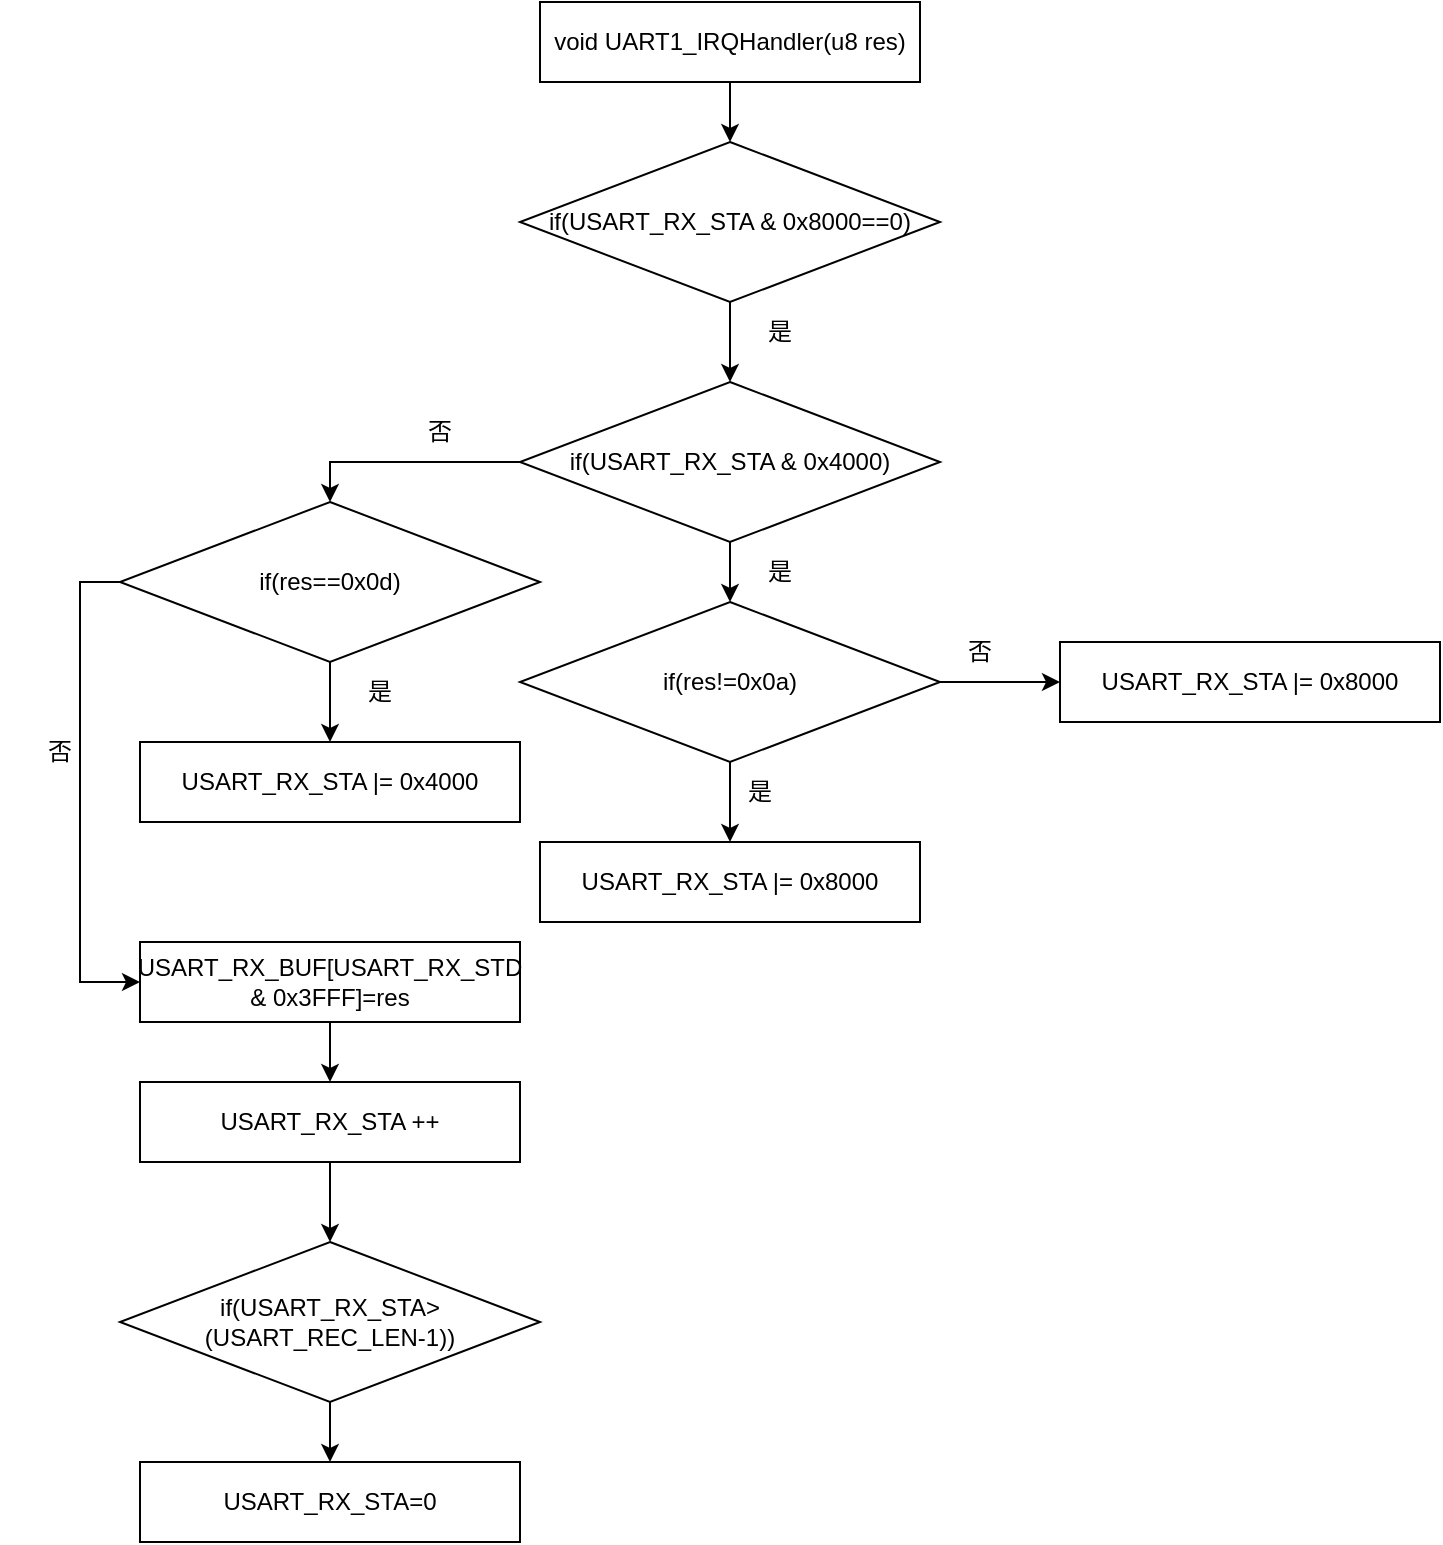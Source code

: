 <mxfile version="19.0.3" type="device"><diagram id="C5RBs43oDa-KdzZeNtuy" name="Page-1"><mxGraphModel dx="865" dy="534" grid="1" gridSize="10" guides="1" tooltips="1" connect="1" arrows="1" fold="1" page="1" pageScale="1" pageWidth="827" pageHeight="1169" math="0" shadow="0"><root><mxCell id="WIyWlLk6GJQsqaUBKTNV-0"/><mxCell id="WIyWlLk6GJQsqaUBKTNV-1" parent="WIyWlLk6GJQsqaUBKTNV-0"/><mxCell id="qKaif2DY0dkl2da539rd-13" style="edgeStyle=orthogonalEdgeStyle;rounded=0;orthogonalLoop=1;jettySize=auto;html=1;exitX=0.5;exitY=1;exitDx=0;exitDy=0;entryX=0.5;entryY=0;entryDx=0;entryDy=0;" edge="1" parent="WIyWlLk6GJQsqaUBKTNV-1" source="qKaif2DY0dkl2da539rd-0" target="qKaif2DY0dkl2da539rd-2"><mxGeometry relative="1" as="geometry"/></mxCell><mxCell id="qKaif2DY0dkl2da539rd-0" value="void UART1_IRQHandler(u8 res)" style="rounded=0;whiteSpace=wrap;html=1;" vertex="1" parent="WIyWlLk6GJQsqaUBKTNV-1"><mxGeometry x="280" y="10" width="190" height="40" as="geometry"/></mxCell><mxCell id="qKaif2DY0dkl2da539rd-14" style="edgeStyle=orthogonalEdgeStyle;rounded=0;orthogonalLoop=1;jettySize=auto;html=1;exitX=0.5;exitY=1;exitDx=0;exitDy=0;entryX=0.5;entryY=0;entryDx=0;entryDy=0;" edge="1" parent="WIyWlLk6GJQsqaUBKTNV-1" source="qKaif2DY0dkl2da539rd-2" target="qKaif2DY0dkl2da539rd-3"><mxGeometry relative="1" as="geometry"/></mxCell><mxCell id="qKaif2DY0dkl2da539rd-2" value="if(USART_RX_STA &amp;amp; 0x8000==0)" style="rhombus;whiteSpace=wrap;html=1;" vertex="1" parent="WIyWlLk6GJQsqaUBKTNV-1"><mxGeometry x="270" y="80" width="210" height="80" as="geometry"/></mxCell><mxCell id="qKaif2DY0dkl2da539rd-16" style="edgeStyle=orthogonalEdgeStyle;rounded=0;orthogonalLoop=1;jettySize=auto;html=1;exitX=0.5;exitY=1;exitDx=0;exitDy=0;entryX=0.5;entryY=0;entryDx=0;entryDy=0;" edge="1" parent="WIyWlLk6GJQsqaUBKTNV-1" source="qKaif2DY0dkl2da539rd-3" target="qKaif2DY0dkl2da539rd-4"><mxGeometry relative="1" as="geometry"/></mxCell><mxCell id="qKaif2DY0dkl2da539rd-20" style="edgeStyle=orthogonalEdgeStyle;rounded=0;orthogonalLoop=1;jettySize=auto;html=1;exitX=0;exitY=0.5;exitDx=0;exitDy=0;entryX=0.5;entryY=0;entryDx=0;entryDy=0;" edge="1" parent="WIyWlLk6GJQsqaUBKTNV-1" source="qKaif2DY0dkl2da539rd-3" target="qKaif2DY0dkl2da539rd-5"><mxGeometry relative="1" as="geometry"><Array as="points"><mxPoint x="175" y="240"/></Array></mxGeometry></mxCell><mxCell id="qKaif2DY0dkl2da539rd-3" value="if(USART_RX_STA &amp;amp; 0x4000)" style="rhombus;whiteSpace=wrap;html=1;" vertex="1" parent="WIyWlLk6GJQsqaUBKTNV-1"><mxGeometry x="270" y="200" width="210" height="80" as="geometry"/></mxCell><mxCell id="qKaif2DY0dkl2da539rd-18" style="edgeStyle=orthogonalEdgeStyle;rounded=0;orthogonalLoop=1;jettySize=auto;html=1;exitX=1;exitY=0.5;exitDx=0;exitDy=0;entryX=0;entryY=0.5;entryDx=0;entryDy=0;" edge="1" parent="WIyWlLk6GJQsqaUBKTNV-1" source="qKaif2DY0dkl2da539rd-4" target="qKaif2DY0dkl2da539rd-8"><mxGeometry relative="1" as="geometry"/></mxCell><mxCell id="qKaif2DY0dkl2da539rd-25" style="edgeStyle=orthogonalEdgeStyle;rounded=0;orthogonalLoop=1;jettySize=auto;html=1;exitX=0.5;exitY=1;exitDx=0;exitDy=0;entryX=0.5;entryY=0;entryDx=0;entryDy=0;" edge="1" parent="WIyWlLk6GJQsqaUBKTNV-1" source="qKaif2DY0dkl2da539rd-4" target="qKaif2DY0dkl2da539rd-24"><mxGeometry relative="1" as="geometry"/></mxCell><mxCell id="qKaif2DY0dkl2da539rd-4" value="if(res!=0x0a)" style="rhombus;whiteSpace=wrap;html=1;" vertex="1" parent="WIyWlLk6GJQsqaUBKTNV-1"><mxGeometry x="270" y="310" width="210" height="80" as="geometry"/></mxCell><mxCell id="qKaif2DY0dkl2da539rd-22" style="edgeStyle=orthogonalEdgeStyle;rounded=0;orthogonalLoop=1;jettySize=auto;html=1;exitX=0.5;exitY=1;exitDx=0;exitDy=0;entryX=0.5;entryY=0;entryDx=0;entryDy=0;" edge="1" parent="WIyWlLk6GJQsqaUBKTNV-1" source="qKaif2DY0dkl2da539rd-5" target="qKaif2DY0dkl2da539rd-7"><mxGeometry relative="1" as="geometry"/></mxCell><mxCell id="qKaif2DY0dkl2da539rd-27" style="edgeStyle=orthogonalEdgeStyle;rounded=0;orthogonalLoop=1;jettySize=auto;html=1;exitX=0;exitY=0.5;exitDx=0;exitDy=0;entryX=0;entryY=0.5;entryDx=0;entryDy=0;" edge="1" parent="WIyWlLk6GJQsqaUBKTNV-1" source="qKaif2DY0dkl2da539rd-5" target="qKaif2DY0dkl2da539rd-9"><mxGeometry relative="1" as="geometry"/></mxCell><mxCell id="qKaif2DY0dkl2da539rd-5" value="if(res==0x0d)" style="rhombus;whiteSpace=wrap;html=1;" vertex="1" parent="WIyWlLk6GJQsqaUBKTNV-1"><mxGeometry x="70" y="260" width="210" height="80" as="geometry"/></mxCell><mxCell id="qKaif2DY0dkl2da539rd-7" value="USART_RX_STA |= 0x4000" style="rounded=0;whiteSpace=wrap;html=1;" vertex="1" parent="WIyWlLk6GJQsqaUBKTNV-1"><mxGeometry x="80" y="380" width="190" height="40" as="geometry"/></mxCell><mxCell id="qKaif2DY0dkl2da539rd-8" value="USART_RX_STA |= 0x8000" style="rounded=0;whiteSpace=wrap;html=1;" vertex="1" parent="WIyWlLk6GJQsqaUBKTNV-1"><mxGeometry x="540" y="330" width="190" height="40" as="geometry"/></mxCell><mxCell id="qKaif2DY0dkl2da539rd-29" style="edgeStyle=orthogonalEdgeStyle;rounded=0;orthogonalLoop=1;jettySize=auto;html=1;exitX=0.5;exitY=1;exitDx=0;exitDy=0;entryX=0.5;entryY=0;entryDx=0;entryDy=0;" edge="1" parent="WIyWlLk6GJQsqaUBKTNV-1" source="qKaif2DY0dkl2da539rd-9" target="qKaif2DY0dkl2da539rd-10"><mxGeometry relative="1" as="geometry"/></mxCell><mxCell id="qKaif2DY0dkl2da539rd-9" value="USART_RX_BUF[USART_RX_STD &amp;amp; 0x3FFF]=res" style="rounded=0;whiteSpace=wrap;html=1;" vertex="1" parent="WIyWlLk6GJQsqaUBKTNV-1"><mxGeometry x="80" y="480" width="190" height="40" as="geometry"/></mxCell><mxCell id="qKaif2DY0dkl2da539rd-30" style="edgeStyle=orthogonalEdgeStyle;rounded=0;orthogonalLoop=1;jettySize=auto;html=1;exitX=0.5;exitY=1;exitDx=0;exitDy=0;entryX=0.5;entryY=0;entryDx=0;entryDy=0;" edge="1" parent="WIyWlLk6GJQsqaUBKTNV-1" source="qKaif2DY0dkl2da539rd-10" target="qKaif2DY0dkl2da539rd-11"><mxGeometry relative="1" as="geometry"/></mxCell><mxCell id="qKaif2DY0dkl2da539rd-10" value="USART_RX_STA ++" style="rounded=0;whiteSpace=wrap;html=1;" vertex="1" parent="WIyWlLk6GJQsqaUBKTNV-1"><mxGeometry x="80" y="550" width="190" height="40" as="geometry"/></mxCell><mxCell id="qKaif2DY0dkl2da539rd-31" style="edgeStyle=orthogonalEdgeStyle;rounded=0;orthogonalLoop=1;jettySize=auto;html=1;exitX=0.5;exitY=1;exitDx=0;exitDy=0;entryX=0.5;entryY=0;entryDx=0;entryDy=0;" edge="1" parent="WIyWlLk6GJQsqaUBKTNV-1" source="qKaif2DY0dkl2da539rd-11" target="qKaif2DY0dkl2da539rd-12"><mxGeometry relative="1" as="geometry"/></mxCell><mxCell id="qKaif2DY0dkl2da539rd-11" value="if(USART_RX_STA&amp;gt;(USART_REC_LEN-1))" style="rhombus;whiteSpace=wrap;html=1;" vertex="1" parent="WIyWlLk6GJQsqaUBKTNV-1"><mxGeometry x="70" y="630" width="210" height="80" as="geometry"/></mxCell><mxCell id="qKaif2DY0dkl2da539rd-12" value="USART_RX_STA=0" style="rounded=0;whiteSpace=wrap;html=1;" vertex="1" parent="WIyWlLk6GJQsqaUBKTNV-1"><mxGeometry x="80" y="740" width="190" height="40" as="geometry"/></mxCell><mxCell id="qKaif2DY0dkl2da539rd-15" value="是" style="text;html=1;strokeColor=none;fillColor=none;align=center;verticalAlign=middle;whiteSpace=wrap;rounded=0;" vertex="1" parent="WIyWlLk6GJQsqaUBKTNV-1"><mxGeometry x="370" y="160" width="60" height="30" as="geometry"/></mxCell><mxCell id="qKaif2DY0dkl2da539rd-17" value="是" style="text;html=1;strokeColor=none;fillColor=none;align=center;verticalAlign=middle;whiteSpace=wrap;rounded=0;" vertex="1" parent="WIyWlLk6GJQsqaUBKTNV-1"><mxGeometry x="370" y="280" width="60" height="30" as="geometry"/></mxCell><mxCell id="qKaif2DY0dkl2da539rd-19" value="否" style="text;html=1;strokeColor=none;fillColor=none;align=center;verticalAlign=middle;whiteSpace=wrap;rounded=0;" vertex="1" parent="WIyWlLk6GJQsqaUBKTNV-1"><mxGeometry x="470" y="320" width="60" height="30" as="geometry"/></mxCell><mxCell id="qKaif2DY0dkl2da539rd-21" value="否" style="text;html=1;strokeColor=none;fillColor=none;align=center;verticalAlign=middle;whiteSpace=wrap;rounded=0;" vertex="1" parent="WIyWlLk6GJQsqaUBKTNV-1"><mxGeometry x="200" y="210" width="60" height="30" as="geometry"/></mxCell><mxCell id="qKaif2DY0dkl2da539rd-23" value="是" style="text;html=1;strokeColor=none;fillColor=none;align=center;verticalAlign=middle;whiteSpace=wrap;rounded=0;" vertex="1" parent="WIyWlLk6GJQsqaUBKTNV-1"><mxGeometry x="170" y="340" width="60" height="30" as="geometry"/></mxCell><mxCell id="qKaif2DY0dkl2da539rd-24" value="USART_RX_STA |= 0x8000" style="rounded=0;whiteSpace=wrap;html=1;" vertex="1" parent="WIyWlLk6GJQsqaUBKTNV-1"><mxGeometry x="280" y="430" width="190" height="40" as="geometry"/></mxCell><mxCell id="qKaif2DY0dkl2da539rd-26" value="是" style="text;html=1;strokeColor=none;fillColor=none;align=center;verticalAlign=middle;whiteSpace=wrap;rounded=0;" vertex="1" parent="WIyWlLk6GJQsqaUBKTNV-1"><mxGeometry x="360" y="390" width="60" height="30" as="geometry"/></mxCell><mxCell id="qKaif2DY0dkl2da539rd-28" value="否" style="text;html=1;strokeColor=none;fillColor=none;align=center;verticalAlign=middle;whiteSpace=wrap;rounded=0;" vertex="1" parent="WIyWlLk6GJQsqaUBKTNV-1"><mxGeometry x="10" y="370" width="60" height="30" as="geometry"/></mxCell></root></mxGraphModel></diagram></mxfile>